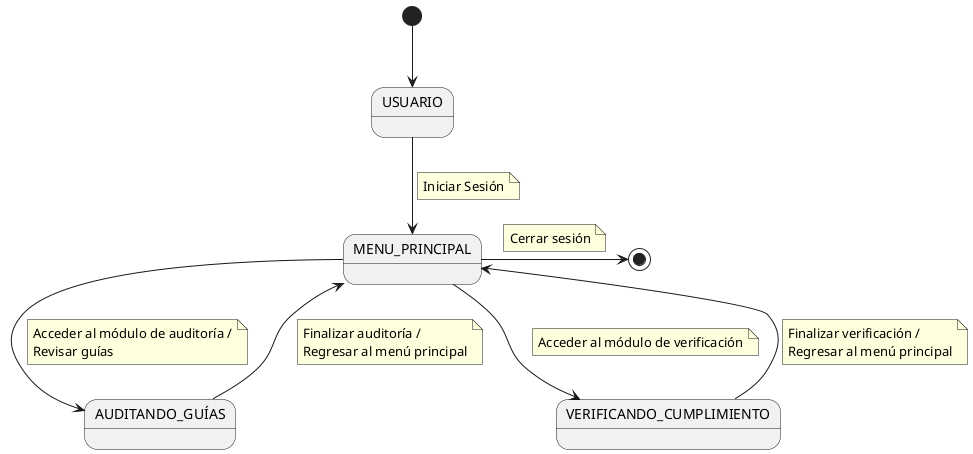 @startuml diagramaContextoDirectorCalidad

state "USUARIO" as Usuario
state "MENU_PRINCIPAL" as MenuPrincipal
state "AUDITANDO_GUÍAS" as AuditandoGuias
state "VERIFICANDO_CUMPLIMIENTO" as VerificandoCumplimiento

[*] -->Usuario
   
Usuario --> MenuPrincipal
     note on link 
       Iniciar Sesión
    end note

MenuPrincipal -> [*]
    note on link
        Cerrar sesión
    end note


MenuPrincipal --> AuditandoGuias
    note on link
        Acceder al módulo de auditoría /
        Revisar guías
    end note

AuditandoGuias --> MenuPrincipal
    note on link
        Finalizar auditoría /
        Regresar al menú principal
    end note

MenuPrincipal --> VerificandoCumplimiento
    note on link
        Acceder al módulo de verificación
    end note

VerificandoCumplimiento --> MenuPrincipal
    note on link
        Finalizar verificación /
        Regresar al menú principal
    end note

@enduml
